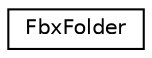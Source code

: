 digraph "クラス階層図"
{
  edge [fontname="Helvetica",fontsize="10",labelfontname="Helvetica",labelfontsize="10"];
  node [fontname="Helvetica",fontsize="10",shape=record];
  rankdir="LR";
  Node0 [label="FbxFolder",height=0.2,width=0.4,color="black", fillcolor="white", style="filled",URL="$class_fbx_folder.html"];
}
